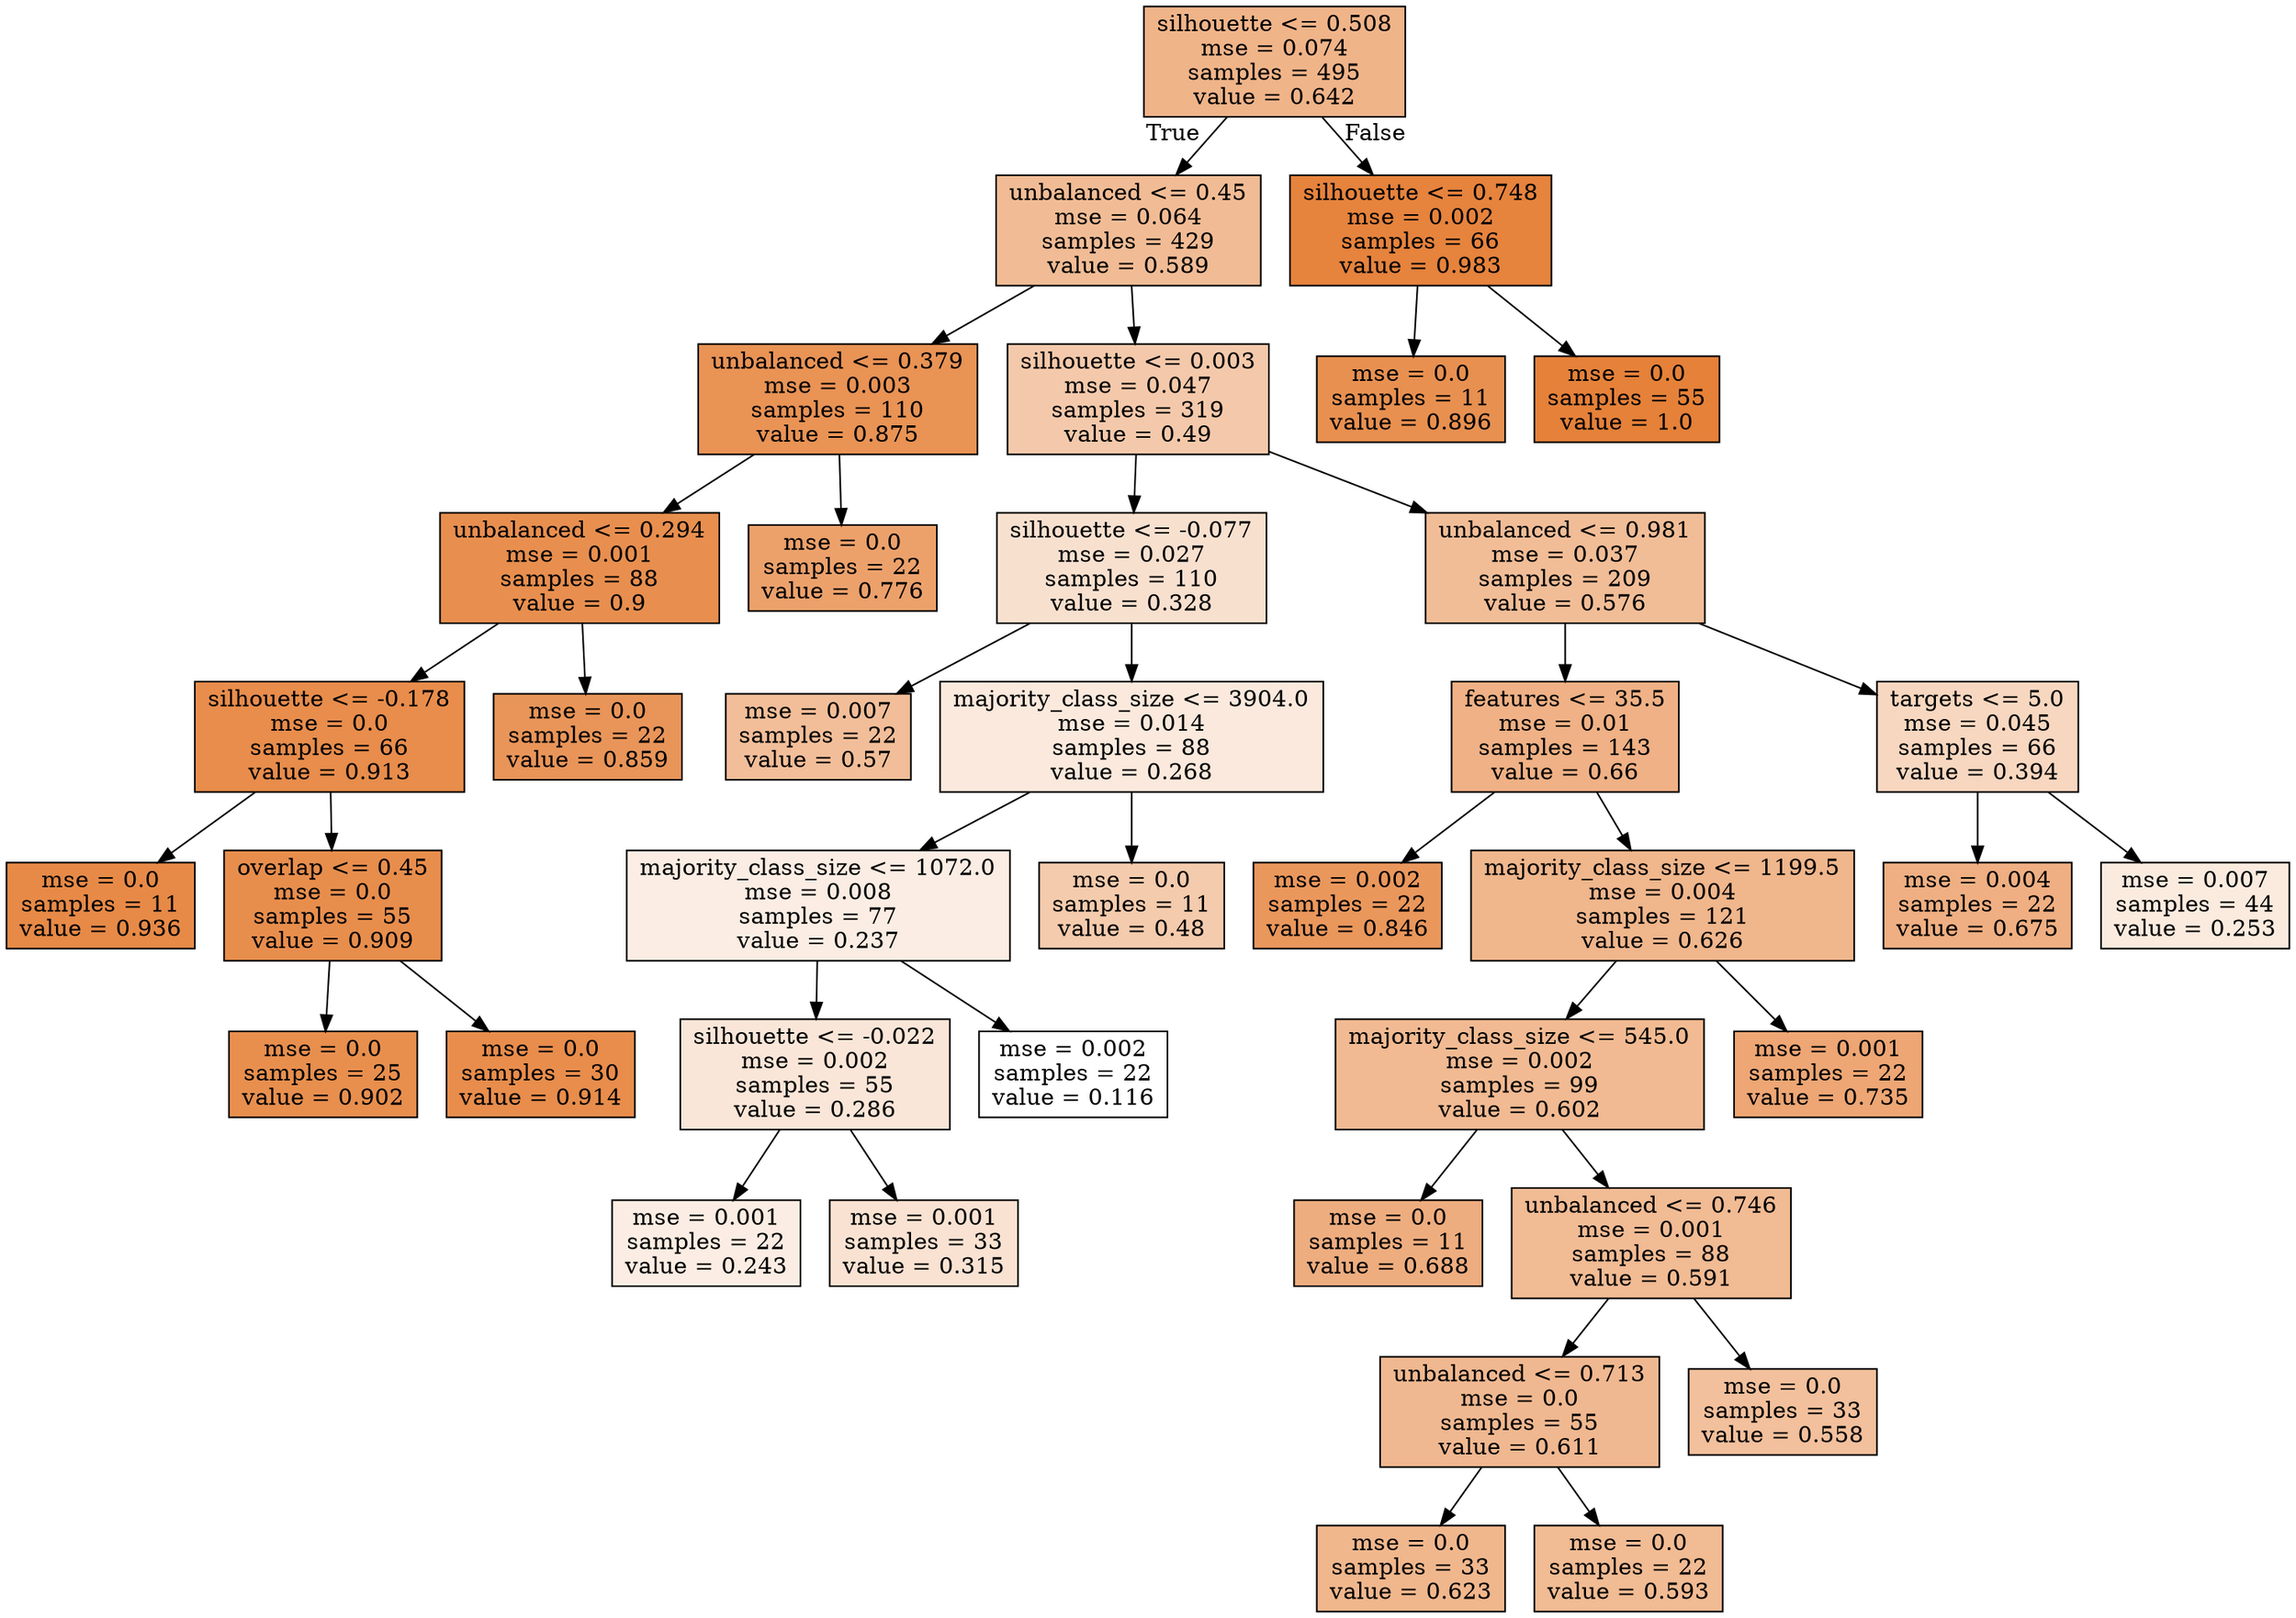 digraph Tree {
node [shape=box, style="filled", color="black"] ;
0 [label="silhouette <= 0.508\nmse = 0.074\nsamples = 495\nvalue = 0.642", fillcolor="#e5813998"] ;
1 [label="unbalanced <= 0.45\nmse = 0.064\nsamples = 429\nvalue = 0.589", fillcolor="#e5813988"] ;
0 -> 1 [labeldistance=2.5, labelangle=45, headlabel="True"] ;
2 [label="unbalanced <= 0.379\nmse = 0.003\nsamples = 110\nvalue = 0.875", fillcolor="#e58139db"] ;
1 -> 2 ;
3 [label="unbalanced <= 0.294\nmse = 0.001\nsamples = 88\nvalue = 0.9", fillcolor="#e58139e2"] ;
2 -> 3 ;
4 [label="silhouette <= -0.178\nmse = 0.0\nsamples = 66\nvalue = 0.913", fillcolor="#e58139e6"] ;
3 -> 4 ;
5 [label="mse = 0.0\nsamples = 11\nvalue = 0.936", fillcolor="#e58139ed"] ;
4 -> 5 ;
6 [label="overlap <= 0.45\nmse = 0.0\nsamples = 55\nvalue = 0.909", fillcolor="#e58139e5"] ;
4 -> 6 ;
7 [label="mse = 0.0\nsamples = 25\nvalue = 0.902", fillcolor="#e58139e3"] ;
6 -> 7 ;
8 [label="mse = 0.0\nsamples = 30\nvalue = 0.914", fillcolor="#e58139e6"] ;
6 -> 8 ;
9 [label="mse = 0.0\nsamples = 22\nvalue = 0.859", fillcolor="#e58139d6"] ;
3 -> 9 ;
10 [label="mse = 0.0\nsamples = 22\nvalue = 0.776", fillcolor="#e58139be"] ;
2 -> 10 ;
11 [label="silhouette <= 0.003\nmse = 0.047\nsamples = 319\nvalue = 0.49", fillcolor="#e581396c"] ;
1 -> 11 ;
12 [label="silhouette <= -0.077\nmse = 0.027\nsamples = 110\nvalue = 0.328", fillcolor="#e581393d"] ;
11 -> 12 ;
13 [label="mse = 0.007\nsamples = 22\nvalue = 0.57", fillcolor="#e5813983"] ;
12 -> 13 ;
14 [label="majority_class_size <= 3904.0\nmse = 0.014\nsamples = 88\nvalue = 0.268", fillcolor="#e581392c"] ;
12 -> 14 ;
15 [label="majority_class_size <= 1072.0\nmse = 0.008\nsamples = 77\nvalue = 0.237", fillcolor="#e5813923"] ;
14 -> 15 ;
16 [label="silhouette <= -0.022\nmse = 0.002\nsamples = 55\nvalue = 0.286", fillcolor="#e5813931"] ;
15 -> 16 ;
17 [label="mse = 0.001\nsamples = 22\nvalue = 0.243", fillcolor="#e5813924"] ;
16 -> 17 ;
18 [label="mse = 0.001\nsamples = 33\nvalue = 0.315", fillcolor="#e5813939"] ;
16 -> 18 ;
19 [label="mse = 0.002\nsamples = 22\nvalue = 0.116", fillcolor="#e5813900"] ;
15 -> 19 ;
20 [label="mse = 0.0\nsamples = 11\nvalue = 0.48", fillcolor="#e5813969"] ;
14 -> 20 ;
21 [label="unbalanced <= 0.981\nmse = 0.037\nsamples = 209\nvalue = 0.576", fillcolor="#e5813985"] ;
11 -> 21 ;
22 [label="features <= 35.5\nmse = 0.01\nsamples = 143\nvalue = 0.66", fillcolor="#e581399d"] ;
21 -> 22 ;
23 [label="mse = 0.002\nsamples = 22\nvalue = 0.846", fillcolor="#e58139d2"] ;
22 -> 23 ;
24 [label="majority_class_size <= 1199.5\nmse = 0.004\nsamples = 121\nvalue = 0.626", fillcolor="#e5813993"] ;
22 -> 24 ;
25 [label="majority_class_size <= 545.0\nmse = 0.002\nsamples = 99\nvalue = 0.602", fillcolor="#e581398c"] ;
24 -> 25 ;
26 [label="mse = 0.0\nsamples = 11\nvalue = 0.688", fillcolor="#e58139a5"] ;
25 -> 26 ;
27 [label="unbalanced <= 0.746\nmse = 0.001\nsamples = 88\nvalue = 0.591", fillcolor="#e5813989"] ;
25 -> 27 ;
28 [label="unbalanced <= 0.713\nmse = 0.0\nsamples = 55\nvalue = 0.611", fillcolor="#e581398f"] ;
27 -> 28 ;
29 [label="mse = 0.0\nsamples = 33\nvalue = 0.623", fillcolor="#e5813992"] ;
28 -> 29 ;
30 [label="mse = 0.0\nsamples = 22\nvalue = 0.593", fillcolor="#e581398a"] ;
28 -> 30 ;
31 [label="mse = 0.0\nsamples = 33\nvalue = 0.558", fillcolor="#e581397f"] ;
27 -> 31 ;
32 [label="mse = 0.001\nsamples = 22\nvalue = 0.735", fillcolor="#e58139b3"] ;
24 -> 32 ;
33 [label="targets <= 5.0\nmse = 0.045\nsamples = 66\nvalue = 0.394", fillcolor="#e5813950"] ;
21 -> 33 ;
34 [label="mse = 0.004\nsamples = 22\nvalue = 0.675", fillcolor="#e58139a1"] ;
33 -> 34 ;
35 [label="mse = 0.007\nsamples = 44\nvalue = 0.253", fillcolor="#e5813928"] ;
33 -> 35 ;
36 [label="silhouette <= 0.748\nmse = 0.002\nsamples = 66\nvalue = 0.983", fillcolor="#e58139fa"] ;
0 -> 36 [labeldistance=2.5, labelangle=-45, headlabel="False"] ;
37 [label="mse = 0.0\nsamples = 11\nvalue = 0.896", fillcolor="#e58139e1"] ;
36 -> 37 ;
38 [label="mse = 0.0\nsamples = 55\nvalue = 1.0", fillcolor="#e58139ff"] ;
36 -> 38 ;
}